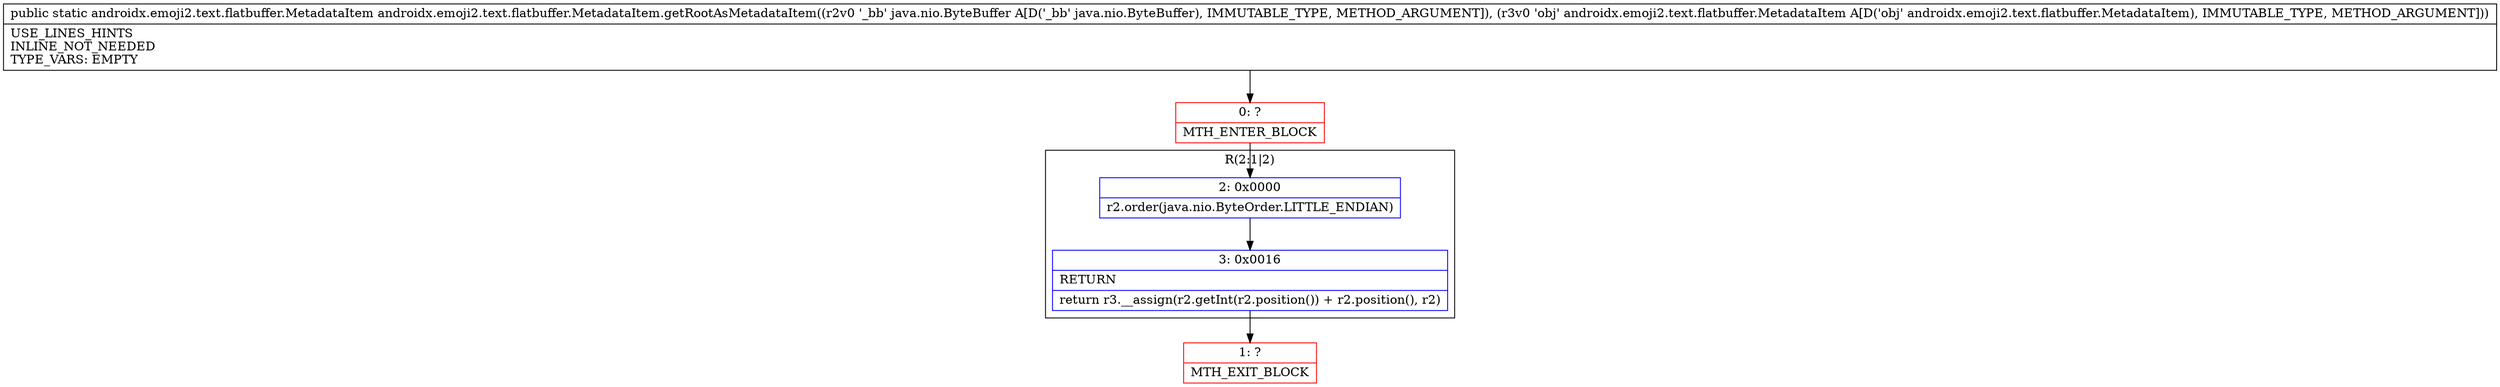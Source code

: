 digraph "CFG forandroidx.emoji2.text.flatbuffer.MetadataItem.getRootAsMetadataItem(Ljava\/nio\/ByteBuffer;Landroidx\/emoji2\/text\/flatbuffer\/MetadataItem;)Landroidx\/emoji2\/text\/flatbuffer\/MetadataItem;" {
subgraph cluster_Region_1723404104 {
label = "R(2:1|2)";
node [shape=record,color=blue];
Node_2 [shape=record,label="{2\:\ 0x0000|r2.order(java.nio.ByteOrder.LITTLE_ENDIAN)\l}"];
Node_3 [shape=record,label="{3\:\ 0x0016|RETURN\l|return r3.__assign(r2.getInt(r2.position()) + r2.position(), r2)\l}"];
}
Node_0 [shape=record,color=red,label="{0\:\ ?|MTH_ENTER_BLOCK\l}"];
Node_1 [shape=record,color=red,label="{1\:\ ?|MTH_EXIT_BLOCK\l}"];
MethodNode[shape=record,label="{public static androidx.emoji2.text.flatbuffer.MetadataItem androidx.emoji2.text.flatbuffer.MetadataItem.getRootAsMetadataItem((r2v0 '_bb' java.nio.ByteBuffer A[D('_bb' java.nio.ByteBuffer), IMMUTABLE_TYPE, METHOD_ARGUMENT]), (r3v0 'obj' androidx.emoji2.text.flatbuffer.MetadataItem A[D('obj' androidx.emoji2.text.flatbuffer.MetadataItem), IMMUTABLE_TYPE, METHOD_ARGUMENT]))  | USE_LINES_HINTS\lINLINE_NOT_NEEDED\lTYPE_VARS: EMPTY\l}"];
MethodNode -> Node_0;Node_2 -> Node_3;
Node_3 -> Node_1;
Node_0 -> Node_2;
}

